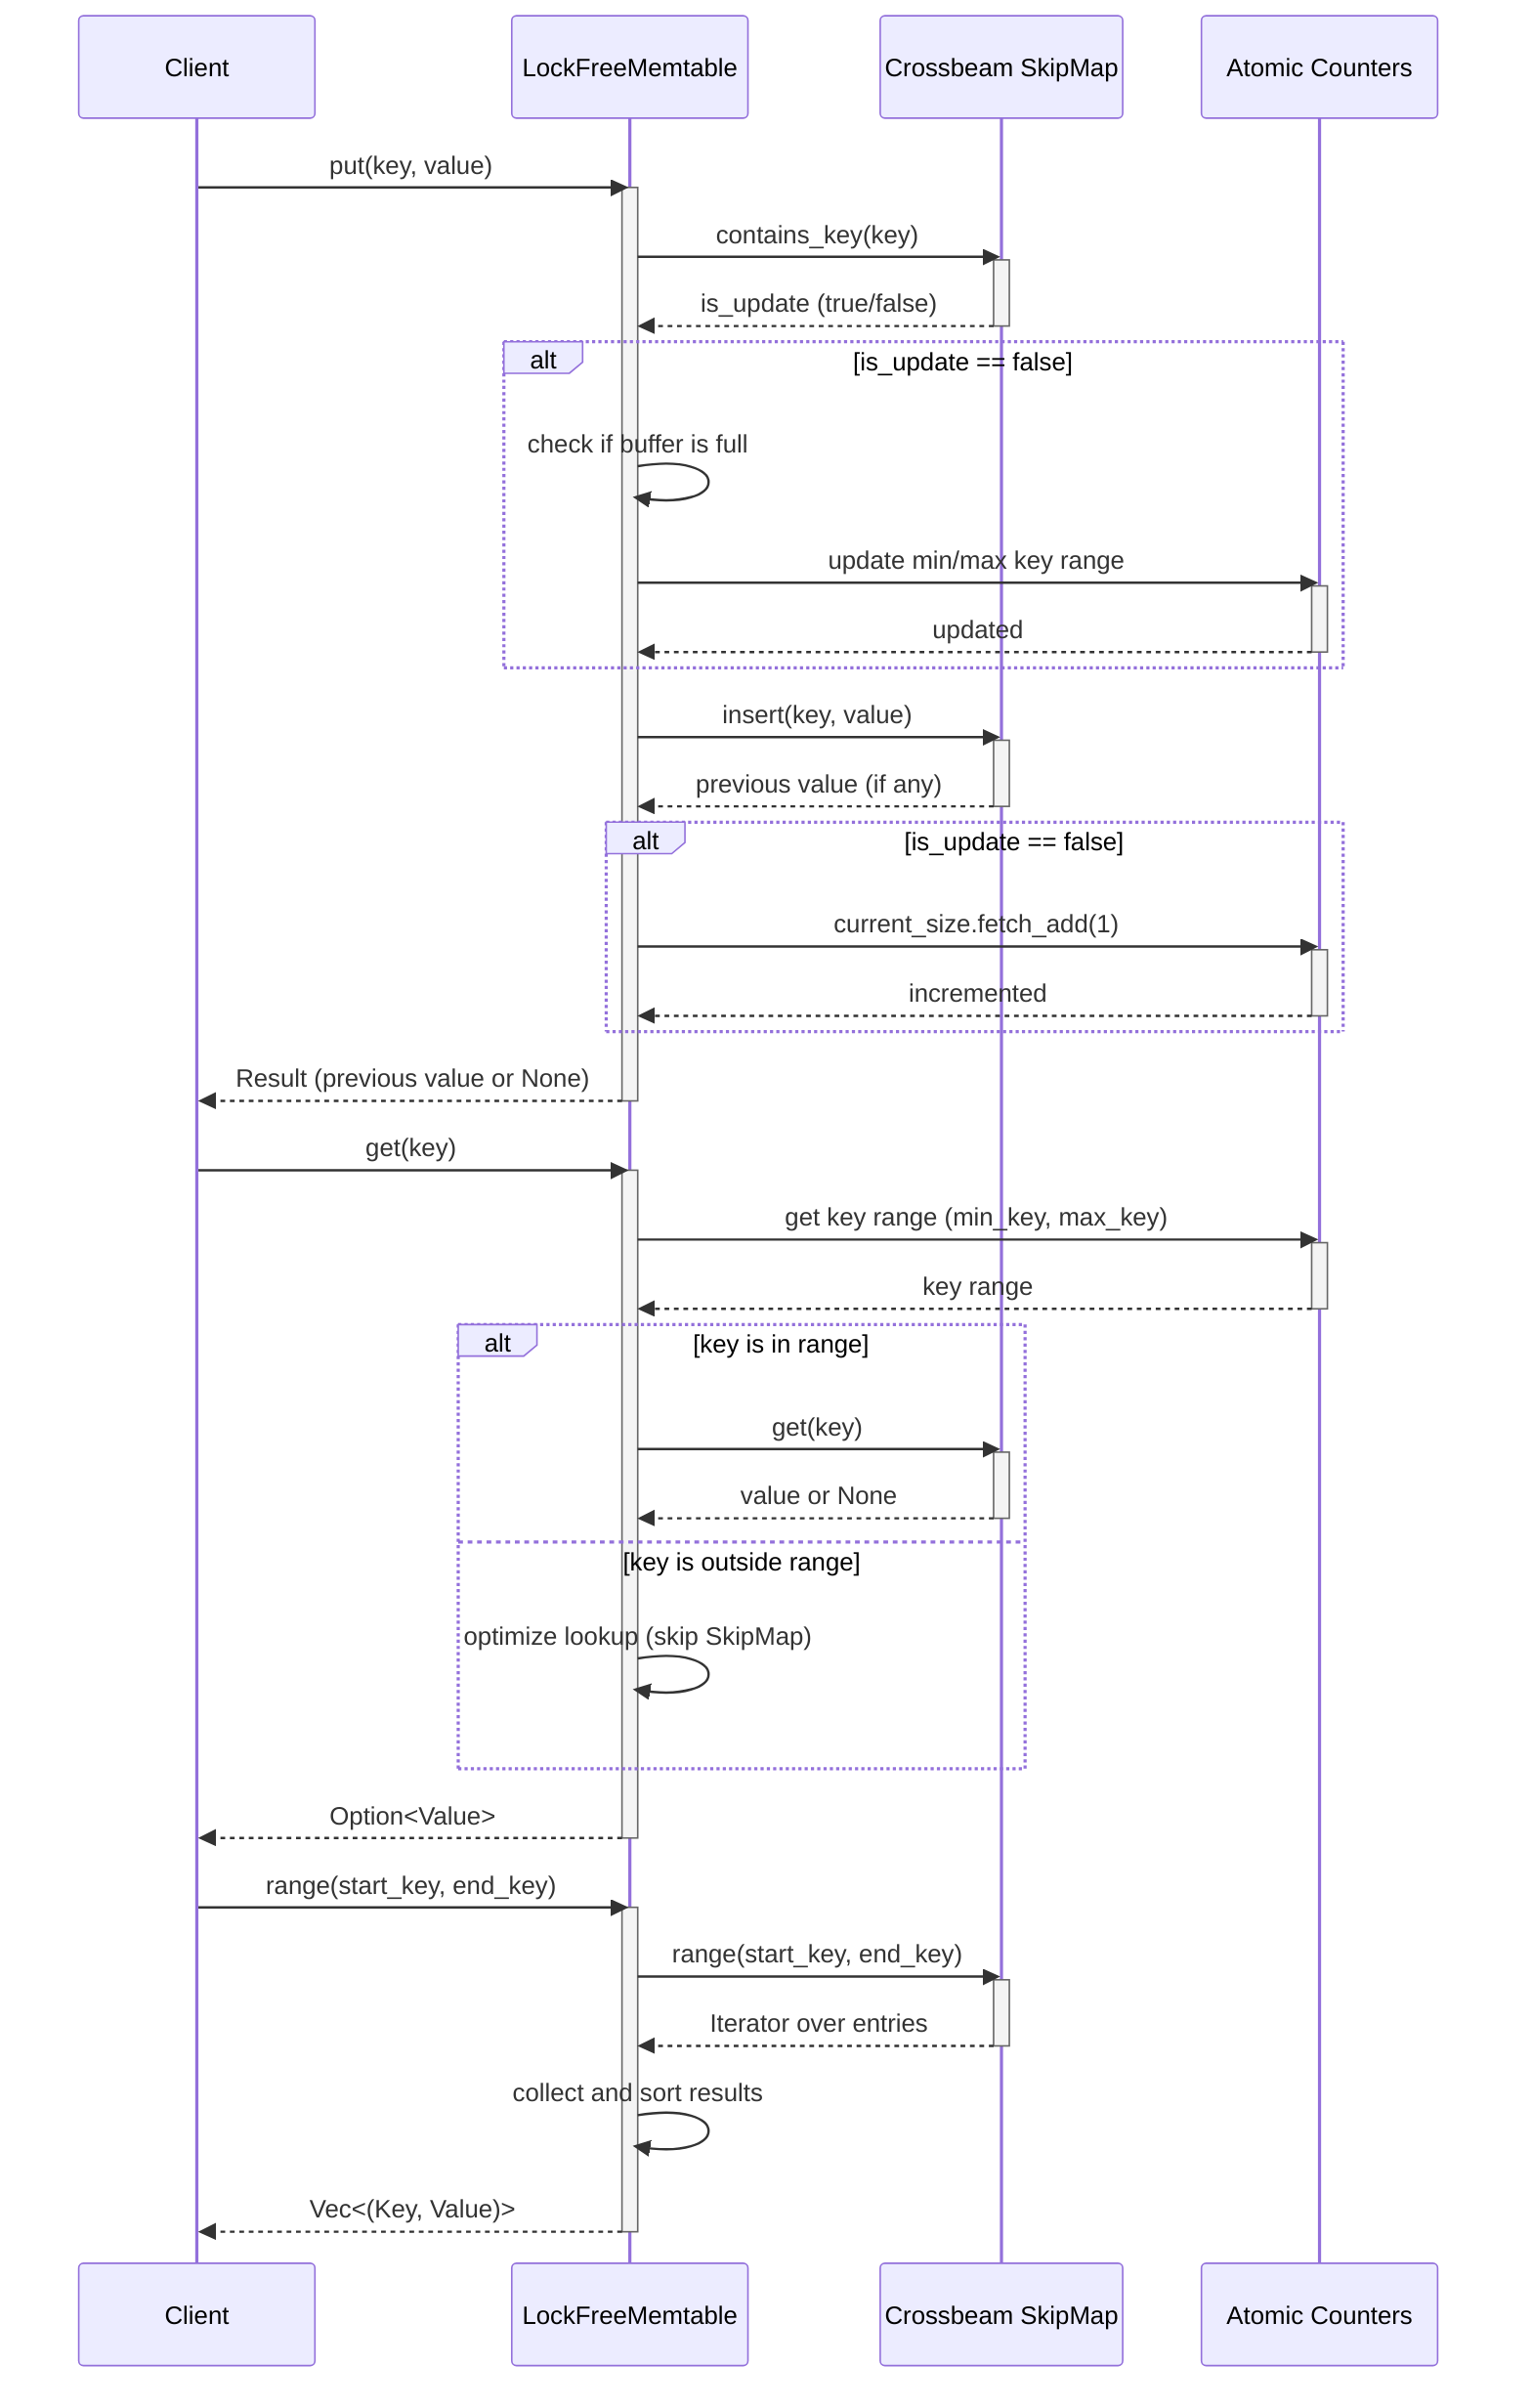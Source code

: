 sequenceDiagram
    participant Client
    participant Memtable as LockFreeMemtable
    participant SkipMap as Crossbeam SkipMap
    participant Atomic as Atomic Counters

    %% Insert operation
    Client->>Memtable: put(key, value)
    activate Memtable
    
    Memtable->>SkipMap: contains_key(key)
    activate SkipMap
    SkipMap-->>Memtable: is_update (true/false)
    deactivate SkipMap
    
    alt is_update == false
        Memtable->>Memtable: check if buffer is full
        
        Memtable->>Atomic: update min/max key range
        activate Atomic
        Atomic-->>Memtable: updated
        deactivate Atomic
    end
    
    Memtable->>SkipMap: insert(key, value)
    activate SkipMap
    SkipMap-->>Memtable: previous value (if any)
    deactivate SkipMap
    
    alt is_update == false
        Memtable->>Atomic: current_size.fetch_add(1)
        activate Atomic
        Atomic-->>Memtable: incremented
        deactivate Atomic
    end
    
    Memtable-->>Client: Result (previous value or None)
    deactivate Memtable
    
    %% Get operation
    Client->>Memtable: get(key)
    activate Memtable
    
    Memtable->>Atomic: get key range (min_key, max_key)
    activate Atomic
    Atomic-->>Memtable: key range
    deactivate Atomic
    
    alt key is in range
        Memtable->>SkipMap: get(key)
        activate SkipMap
        SkipMap-->>Memtable: value or None
        deactivate SkipMap
    else key is outside range
        Memtable->>Memtable: optimize lookup (skip SkipMap)
    end
    
    Memtable-->>Client: Option<Value>
    deactivate Memtable
    
    %% Range query operation
    Client->>Memtable: range(start_key, end_key)
    activate Memtable
    
    Memtable->>SkipMap: range(start_key, end_key)
    activate SkipMap
    SkipMap-->>Memtable: Iterator over entries
    deactivate SkipMap
    
    Memtable->>Memtable: collect and sort results
    
    Memtable-->>Client: Vec<(Key, Value)>
    deactivate Memtable